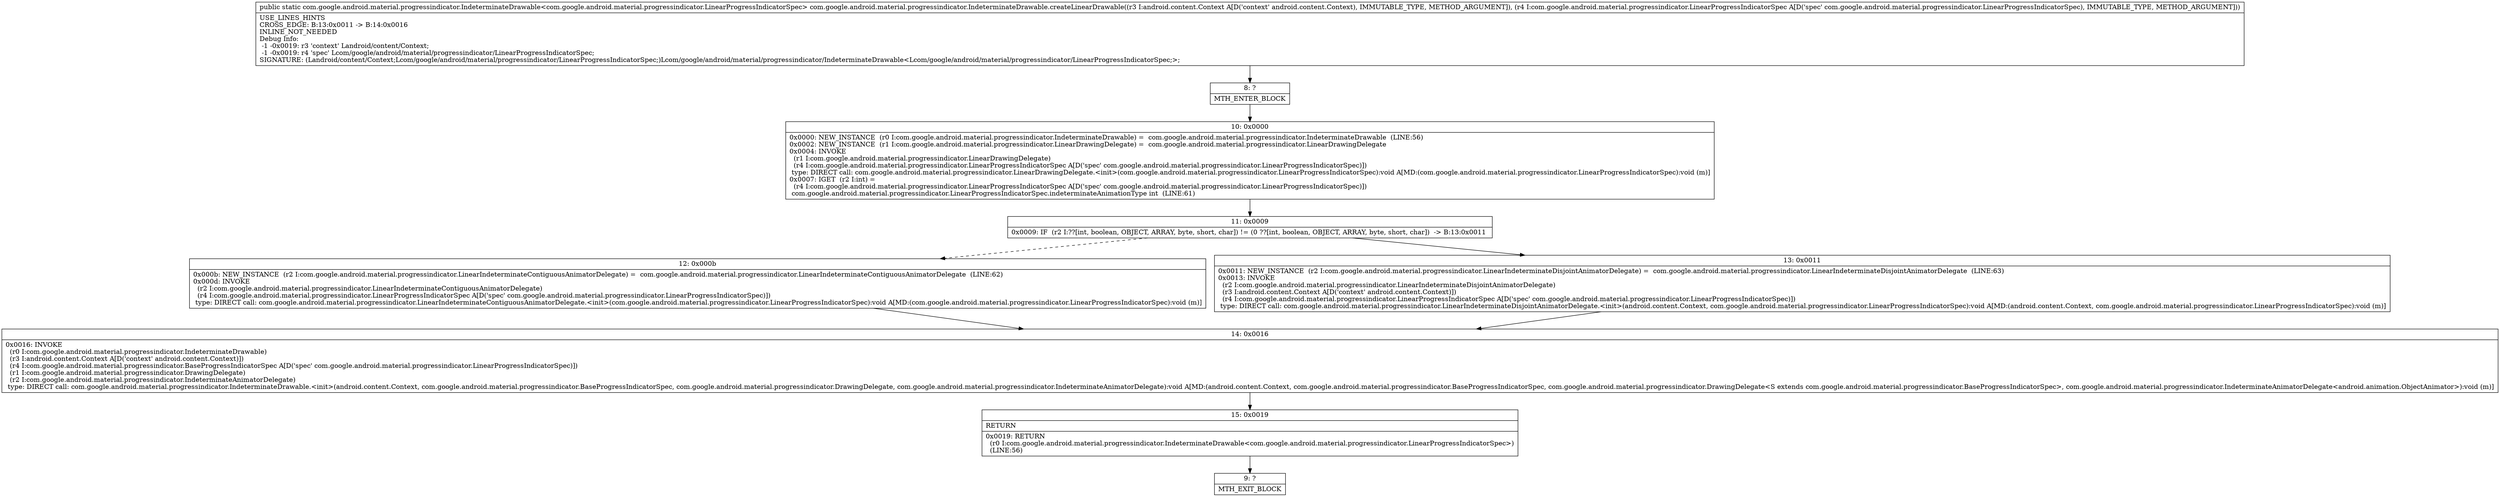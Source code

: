 digraph "CFG forcom.google.android.material.progressindicator.IndeterminateDrawable.createLinearDrawable(Landroid\/content\/Context;Lcom\/google\/android\/material\/progressindicator\/LinearProgressIndicatorSpec;)Lcom\/google\/android\/material\/progressindicator\/IndeterminateDrawable;" {
Node_8 [shape=record,label="{8\:\ ?|MTH_ENTER_BLOCK\l}"];
Node_10 [shape=record,label="{10\:\ 0x0000|0x0000: NEW_INSTANCE  (r0 I:com.google.android.material.progressindicator.IndeterminateDrawable) =  com.google.android.material.progressindicator.IndeterminateDrawable  (LINE:56)\l0x0002: NEW_INSTANCE  (r1 I:com.google.android.material.progressindicator.LinearDrawingDelegate) =  com.google.android.material.progressindicator.LinearDrawingDelegate \l0x0004: INVOKE  \l  (r1 I:com.google.android.material.progressindicator.LinearDrawingDelegate)\l  (r4 I:com.google.android.material.progressindicator.LinearProgressIndicatorSpec A[D('spec' com.google.android.material.progressindicator.LinearProgressIndicatorSpec)])\l type: DIRECT call: com.google.android.material.progressindicator.LinearDrawingDelegate.\<init\>(com.google.android.material.progressindicator.LinearProgressIndicatorSpec):void A[MD:(com.google.android.material.progressindicator.LinearProgressIndicatorSpec):void (m)]\l0x0007: IGET  (r2 I:int) = \l  (r4 I:com.google.android.material.progressindicator.LinearProgressIndicatorSpec A[D('spec' com.google.android.material.progressindicator.LinearProgressIndicatorSpec)])\l com.google.android.material.progressindicator.LinearProgressIndicatorSpec.indeterminateAnimationType int  (LINE:61)\l}"];
Node_11 [shape=record,label="{11\:\ 0x0009|0x0009: IF  (r2 I:??[int, boolean, OBJECT, ARRAY, byte, short, char]) != (0 ??[int, boolean, OBJECT, ARRAY, byte, short, char])  \-\> B:13:0x0011 \l}"];
Node_12 [shape=record,label="{12\:\ 0x000b|0x000b: NEW_INSTANCE  (r2 I:com.google.android.material.progressindicator.LinearIndeterminateContiguousAnimatorDelegate) =  com.google.android.material.progressindicator.LinearIndeterminateContiguousAnimatorDelegate  (LINE:62)\l0x000d: INVOKE  \l  (r2 I:com.google.android.material.progressindicator.LinearIndeterminateContiguousAnimatorDelegate)\l  (r4 I:com.google.android.material.progressindicator.LinearProgressIndicatorSpec A[D('spec' com.google.android.material.progressindicator.LinearProgressIndicatorSpec)])\l type: DIRECT call: com.google.android.material.progressindicator.LinearIndeterminateContiguousAnimatorDelegate.\<init\>(com.google.android.material.progressindicator.LinearProgressIndicatorSpec):void A[MD:(com.google.android.material.progressindicator.LinearProgressIndicatorSpec):void (m)]\l}"];
Node_14 [shape=record,label="{14\:\ 0x0016|0x0016: INVOKE  \l  (r0 I:com.google.android.material.progressindicator.IndeterminateDrawable)\l  (r3 I:android.content.Context A[D('context' android.content.Context)])\l  (r4 I:com.google.android.material.progressindicator.BaseProgressIndicatorSpec A[D('spec' com.google.android.material.progressindicator.LinearProgressIndicatorSpec)])\l  (r1 I:com.google.android.material.progressindicator.DrawingDelegate)\l  (r2 I:com.google.android.material.progressindicator.IndeterminateAnimatorDelegate)\l type: DIRECT call: com.google.android.material.progressindicator.IndeterminateDrawable.\<init\>(android.content.Context, com.google.android.material.progressindicator.BaseProgressIndicatorSpec, com.google.android.material.progressindicator.DrawingDelegate, com.google.android.material.progressindicator.IndeterminateAnimatorDelegate):void A[MD:(android.content.Context, com.google.android.material.progressindicator.BaseProgressIndicatorSpec, com.google.android.material.progressindicator.DrawingDelegate\<S extends com.google.android.material.progressindicator.BaseProgressIndicatorSpec\>, com.google.android.material.progressindicator.IndeterminateAnimatorDelegate\<android.animation.ObjectAnimator\>):void (m)]\l}"];
Node_15 [shape=record,label="{15\:\ 0x0019|RETURN\l|0x0019: RETURN  \l  (r0 I:com.google.android.material.progressindicator.IndeterminateDrawable\<com.google.android.material.progressindicator.LinearProgressIndicatorSpec\>)\l  (LINE:56)\l}"];
Node_9 [shape=record,label="{9\:\ ?|MTH_EXIT_BLOCK\l}"];
Node_13 [shape=record,label="{13\:\ 0x0011|0x0011: NEW_INSTANCE  (r2 I:com.google.android.material.progressindicator.LinearIndeterminateDisjointAnimatorDelegate) =  com.google.android.material.progressindicator.LinearIndeterminateDisjointAnimatorDelegate  (LINE:63)\l0x0013: INVOKE  \l  (r2 I:com.google.android.material.progressindicator.LinearIndeterminateDisjointAnimatorDelegate)\l  (r3 I:android.content.Context A[D('context' android.content.Context)])\l  (r4 I:com.google.android.material.progressindicator.LinearProgressIndicatorSpec A[D('spec' com.google.android.material.progressindicator.LinearProgressIndicatorSpec)])\l type: DIRECT call: com.google.android.material.progressindicator.LinearIndeterminateDisjointAnimatorDelegate.\<init\>(android.content.Context, com.google.android.material.progressindicator.LinearProgressIndicatorSpec):void A[MD:(android.content.Context, com.google.android.material.progressindicator.LinearProgressIndicatorSpec):void (m)]\l}"];
MethodNode[shape=record,label="{public static com.google.android.material.progressindicator.IndeterminateDrawable\<com.google.android.material.progressindicator.LinearProgressIndicatorSpec\> com.google.android.material.progressindicator.IndeterminateDrawable.createLinearDrawable((r3 I:android.content.Context A[D('context' android.content.Context), IMMUTABLE_TYPE, METHOD_ARGUMENT]), (r4 I:com.google.android.material.progressindicator.LinearProgressIndicatorSpec A[D('spec' com.google.android.material.progressindicator.LinearProgressIndicatorSpec), IMMUTABLE_TYPE, METHOD_ARGUMENT]))  | USE_LINES_HINTS\lCROSS_EDGE: B:13:0x0011 \-\> B:14:0x0016\lINLINE_NOT_NEEDED\lDebug Info:\l  \-1 \-0x0019: r3 'context' Landroid\/content\/Context;\l  \-1 \-0x0019: r4 'spec' Lcom\/google\/android\/material\/progressindicator\/LinearProgressIndicatorSpec;\lSIGNATURE: (Landroid\/content\/Context;Lcom\/google\/android\/material\/progressindicator\/LinearProgressIndicatorSpec;)Lcom\/google\/android\/material\/progressindicator\/IndeterminateDrawable\<Lcom\/google\/android\/material\/progressindicator\/LinearProgressIndicatorSpec;\>;\l}"];
MethodNode -> Node_8;Node_8 -> Node_10;
Node_10 -> Node_11;
Node_11 -> Node_12[style=dashed];
Node_11 -> Node_13;
Node_12 -> Node_14;
Node_14 -> Node_15;
Node_15 -> Node_9;
Node_13 -> Node_14;
}

